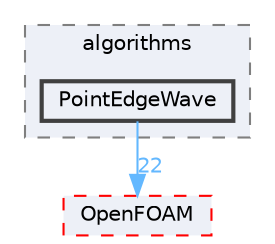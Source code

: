 digraph "src/meshTools/algorithms/PointEdgeWave"
{
 // LATEX_PDF_SIZE
  bgcolor="transparent";
  edge [fontname=Helvetica,fontsize=10,labelfontname=Helvetica,labelfontsize=10];
  node [fontname=Helvetica,fontsize=10,shape=box,height=0.2,width=0.4];
  compound=true
  subgraph clusterdir_488f81ac1e9f391f7800e42bf7f5bacd {
    graph [ bgcolor="#edf0f7", pencolor="grey50", label="algorithms", fontname=Helvetica,fontsize=10 style="filled,dashed", URL="dir_488f81ac1e9f391f7800e42bf7f5bacd.html",tooltip=""]
  dir_4f5b068b8447c86778490015ad07d401 [label="PointEdgeWave", fillcolor="#edf0f7", color="grey25", style="filled,bold", URL="dir_4f5b068b8447c86778490015ad07d401.html",tooltip=""];
  }
  dir_c5473ff19b20e6ec4dfe5c310b3778a8 [label="OpenFOAM", fillcolor="#edf0f7", color="red", style="filled,dashed", URL="dir_c5473ff19b20e6ec4dfe5c310b3778a8.html",tooltip=""];
  dir_4f5b068b8447c86778490015ad07d401->dir_c5473ff19b20e6ec4dfe5c310b3778a8 [headlabel="22", labeldistance=1.5 headhref="dir_002941_002695.html" href="dir_002941_002695.html" color="steelblue1" fontcolor="steelblue1"];
}
